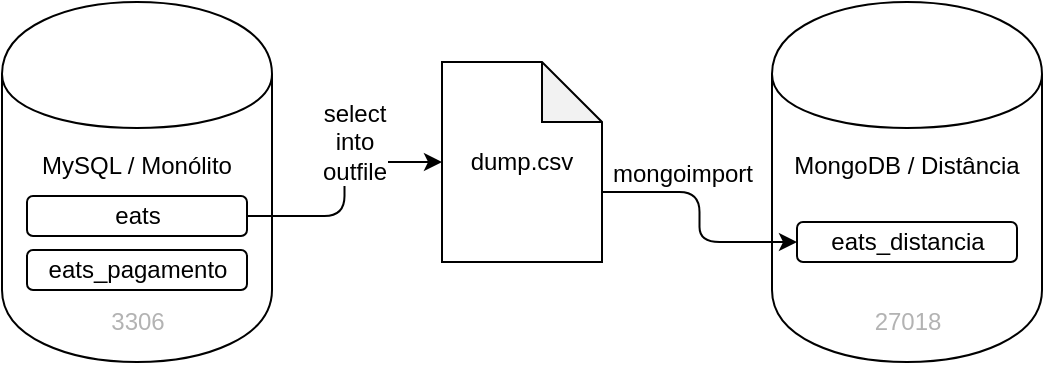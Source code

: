 <mxfile version="12.1.3" type="device" pages="1"><diagram id="5-2_3xx5mCue0DWgJBWm" name="Page-1"><mxGraphModel dx="1102" dy="548" grid="1" gridSize="10" guides="1" tooltips="1" connect="1" arrows="1" fold="1" page="1" pageScale="1" pageWidth="827" pageHeight="1169" math="0" shadow="0"><root><mxCell id="0"/><mxCell id="1" parent="0"/><mxCell id="3wQUnuaFLzrMKkmEFARD-1" value="MySQL / Monólito" style="shape=cylinder;whiteSpace=wrap;html=1;boundedLbl=1;backgroundOutline=1;verticalAlign=top;spacing=0;spacingTop=30;" vertex="1" parent="1"><mxGeometry x="170" y="120" width="135" height="180" as="geometry"/></mxCell><mxCell id="3wQUnuaFLzrMKkmEFARD-3" value="dump.csv" style="shape=note;whiteSpace=wrap;html=1;backgroundOutline=1;darkOpacity=0.05;" vertex="1" parent="1"><mxGeometry x="390" y="150" width="80" height="100" as="geometry"/></mxCell><mxCell id="3wQUnuaFLzrMKkmEFARD-5" value="MongoDB / Distância" style="shape=cylinder;whiteSpace=wrap;html=1;boundedLbl=1;backgroundOutline=1;verticalAlign=top;spacing=0;spacingTop=30;" vertex="1" parent="1"><mxGeometry x="555" y="120" width="135" height="180" as="geometry"/></mxCell><mxCell id="3wQUnuaFLzrMKkmEFARD-12" value="eats_distancia" style="rounded=1;whiteSpace=wrap;html=1;align=center;" vertex="1" parent="1"><mxGeometry x="567.5" y="230" width="110" height="20" as="geometry"/></mxCell><mxCell id="3wQUnuaFLzrMKkmEFARD-18" style="edgeStyle=orthogonalEdgeStyle;rounded=1;orthogonalLoop=1;jettySize=auto;html=1;exitX=1;exitY=0.5;exitDx=0;exitDy=0;fontColor=#B3B3B3;" edge="1" parent="1" source="3wQUnuaFLzrMKkmEFARD-17" target="3wQUnuaFLzrMKkmEFARD-3"><mxGeometry relative="1" as="geometry"/></mxCell><mxCell id="3wQUnuaFLzrMKkmEFARD-19" value="&lt;font color=&quot;#000000&quot;&gt;select&lt;br&gt;into&lt;br&gt;outfile&lt;/font&gt;" style="text;html=1;resizable=0;points=[];align=center;verticalAlign=middle;labelBackgroundColor=#ffffff;fontColor=#B3B3B3;spacing=0;spacingLeft=30;spacingBottom=40;" vertex="1" connectable="0" parent="3wQUnuaFLzrMKkmEFARD-18"><mxGeometry x="-0.391" y="17" relative="1" as="geometry"><mxPoint as="offset"/></mxGeometry></mxCell><mxCell id="3wQUnuaFLzrMKkmEFARD-13" value="eats_pagamento" style="rounded=1;whiteSpace=wrap;html=1;align=center;" vertex="1" parent="1"><mxGeometry x="182.5" y="244" width="110" height="20" as="geometry"/></mxCell><mxCell id="3wQUnuaFLzrMKkmEFARD-15" value="3306" style="text;html=1;strokeColor=none;fillColor=none;align=center;verticalAlign=middle;whiteSpace=wrap;rounded=0;fontColor=#B3B3B3;" vertex="1" parent="1"><mxGeometry x="218" y="270" width="40" height="20" as="geometry"/></mxCell><mxCell id="3wQUnuaFLzrMKkmEFARD-16" value="27018" style="text;html=1;strokeColor=none;fillColor=none;align=center;verticalAlign=middle;whiteSpace=wrap;rounded=0;fontColor=#B3B3B3;" vertex="1" parent="1"><mxGeometry x="602.5" y="270" width="40" height="20" as="geometry"/></mxCell><mxCell id="3wQUnuaFLzrMKkmEFARD-17" value="eats" style="rounded=1;whiteSpace=wrap;html=1;align=center;" vertex="1" parent="1"><mxGeometry x="182.5" y="217" width="110" height="20" as="geometry"/></mxCell><mxCell id="3wQUnuaFLzrMKkmEFARD-20" style="edgeStyle=orthogonalEdgeStyle;rounded=1;orthogonalLoop=1;jettySize=auto;html=1;exitX=0;exitY=0;exitDx=80;exitDy=65;exitPerimeter=0;entryX=0;entryY=0.5;entryDx=0;entryDy=0;fontColor=#B3B3B3;" edge="1" parent="1" source="3wQUnuaFLzrMKkmEFARD-3" target="3wQUnuaFLzrMKkmEFARD-12"><mxGeometry relative="1" as="geometry"/></mxCell><mxCell id="3wQUnuaFLzrMKkmEFARD-21" value="&lt;font color=&quot;#000000&quot;&gt;mongoimport&lt;/font&gt;" style="text;html=1;resizable=0;points=[];align=center;verticalAlign=bottom;labelBackgroundColor=#ffffff;fontColor=#B3B3B3;spacing=0;spacingBottom=4;" vertex="1" connectable="0" parent="3wQUnuaFLzrMKkmEFARD-20"><mxGeometry x="-0.35" y="-1" relative="1" as="geometry"><mxPoint as="offset"/></mxGeometry></mxCell></root></mxGraphModel></diagram></mxfile>